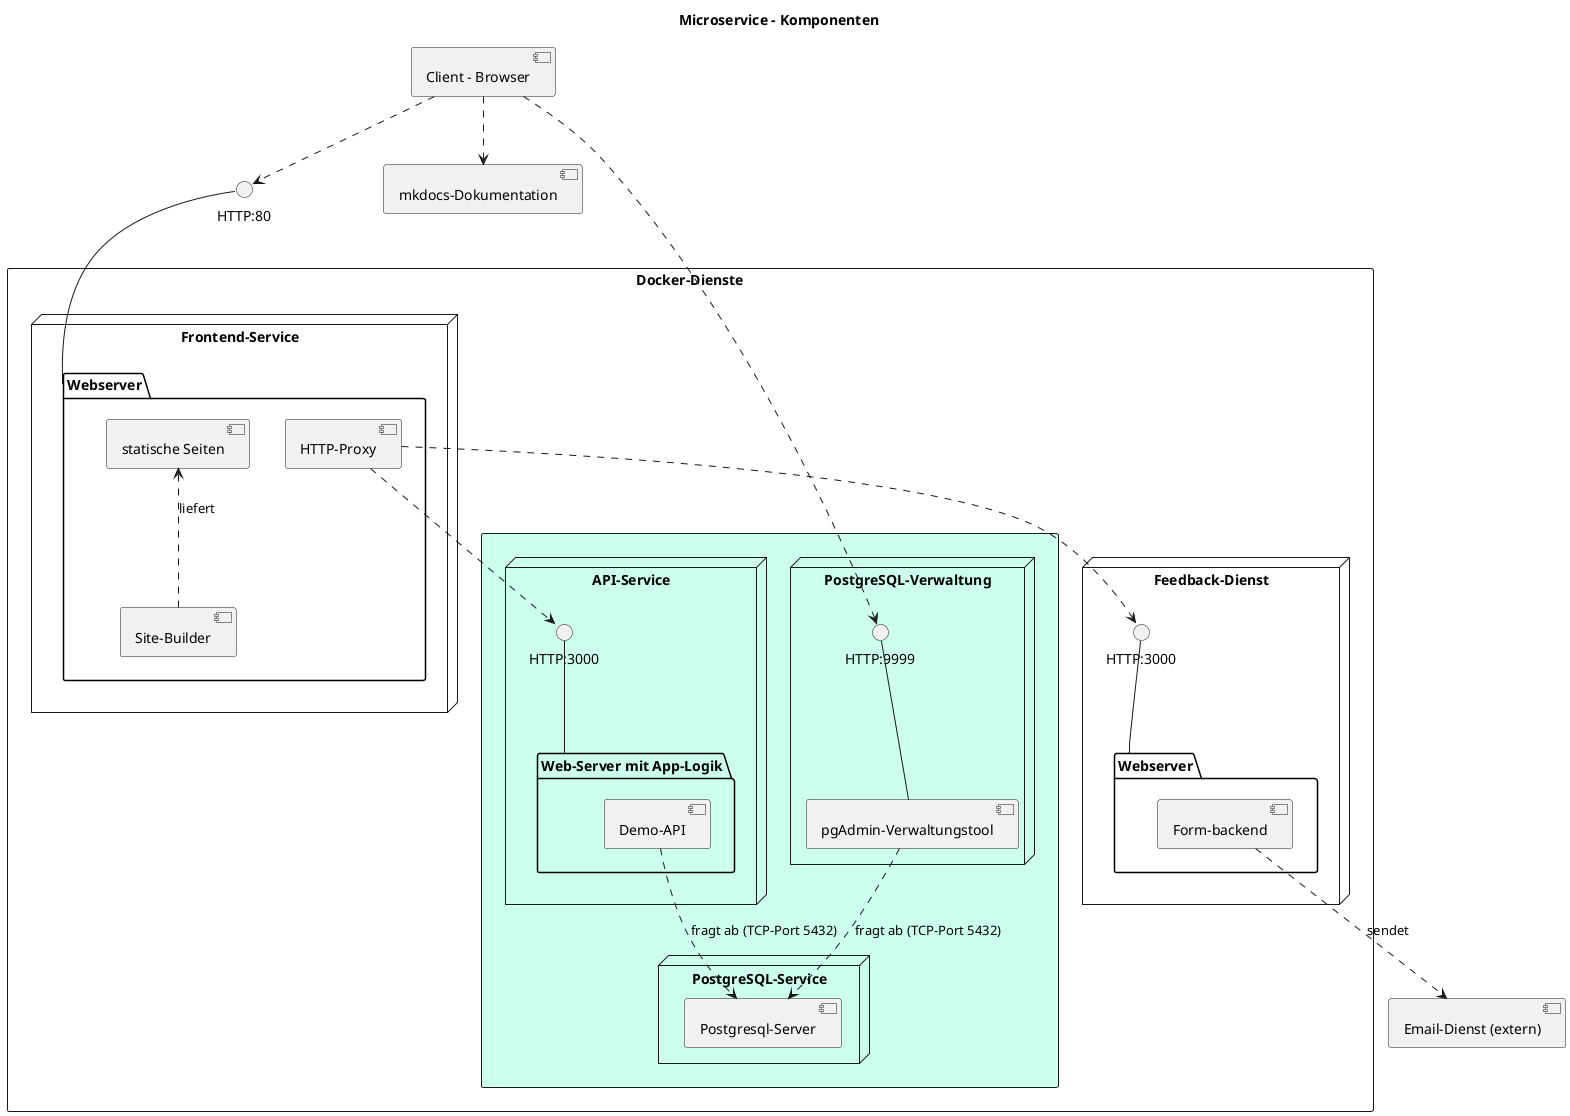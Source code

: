 @startuml
title Microservice - Komponenten

() "HTTP:80" as http_webserver

[Client - Browser] as client
rectangle "Docker-Dienste" {
	rectangle #ccffee {
		node "API-Service" as api_service {
			() "HTTP:3000" as http_api
			package "Web-Server mit App-Logik" as api_server {
				[Demo-API] as api
			}
		}

		node "PostgreSQL-Service" as db_service {
			[Postgresql-Server] as db_server
		}

		node "PostgreSQL-Verwaltung" as pg_management {
			() "HTTP:9999" as http_pgadmin
			[pgAdmin-Verwaltungstool] as pgAdmin
		}
	}

	node "Feedback-Dienst" as feedback {
		() "HTTP:3000" as http2
		package "Webserver" as feedback_webserver {
			[Form-backend] as form_backend
		}

	}
	node "Frontend-Service" as frontend {
		package "Webserver" as front_webserver {
			[statische Seiten] as static_site
			[Site-Builder] as site_builder
			[HTTP-Proxy] as proxy
		}

	}
}


[Email-Dienst (extern)] as email
[mkdocs-Dokumentation] as doc

http_webserver -- front_webserver
http2 -- feedback_webserver
http_api -- api_server

client ..> http_pgadmin
http_pgadmin -- pgAdmin
pgAdmin ..> db_server: fragt ab (TCP-Port 5432)

client ..> http_webserver
proxy ..> http2
proxy ..> http_api

client ..> doc
api ..> db_server: fragt ab (TCP-Port 5432)
form_backend ..> email: sendet
site_builder .up.> static_site: liefert
@enduml